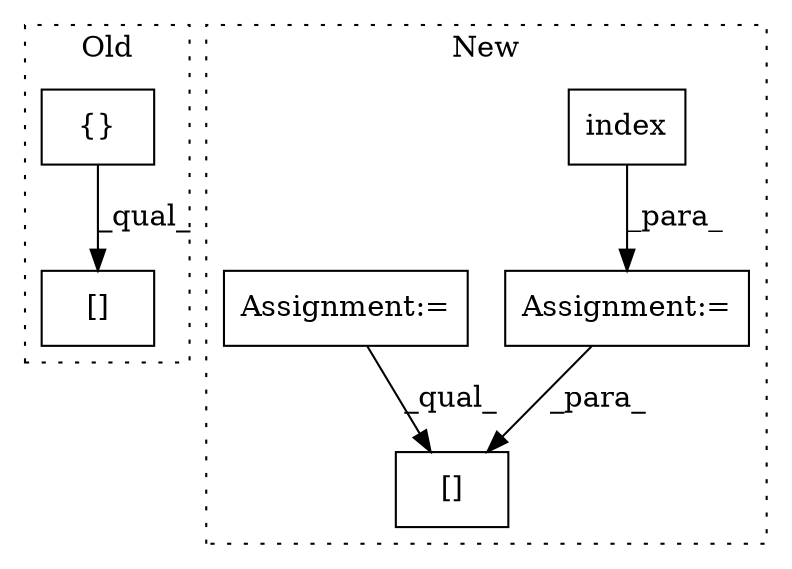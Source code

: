 digraph G {
subgraph cluster0 {
1 [label="{}" a="4" s="1427,1447" l="1,1" shape="box"];
4 [label="[]" a="2" s="1505,1512" l="6,1" shape="box"];
label = "Old";
style="dotted";
}
subgraph cluster1 {
2 [label="index" a="32" s="1982,1992" l="6,1" shape="box"];
3 [label="Assignment:=" a="7" s="1973" l="1" shape="box"];
5 [label="[]" a="2" s="2012,2046" l="17,1" shape="box"];
6 [label="Assignment:=" a="7" s="1009" l="1" shape="box"];
label = "New";
style="dotted";
}
1 -> 4 [label="_qual_"];
2 -> 3 [label="_para_"];
3 -> 5 [label="_para_"];
6 -> 5 [label="_qual_"];
}